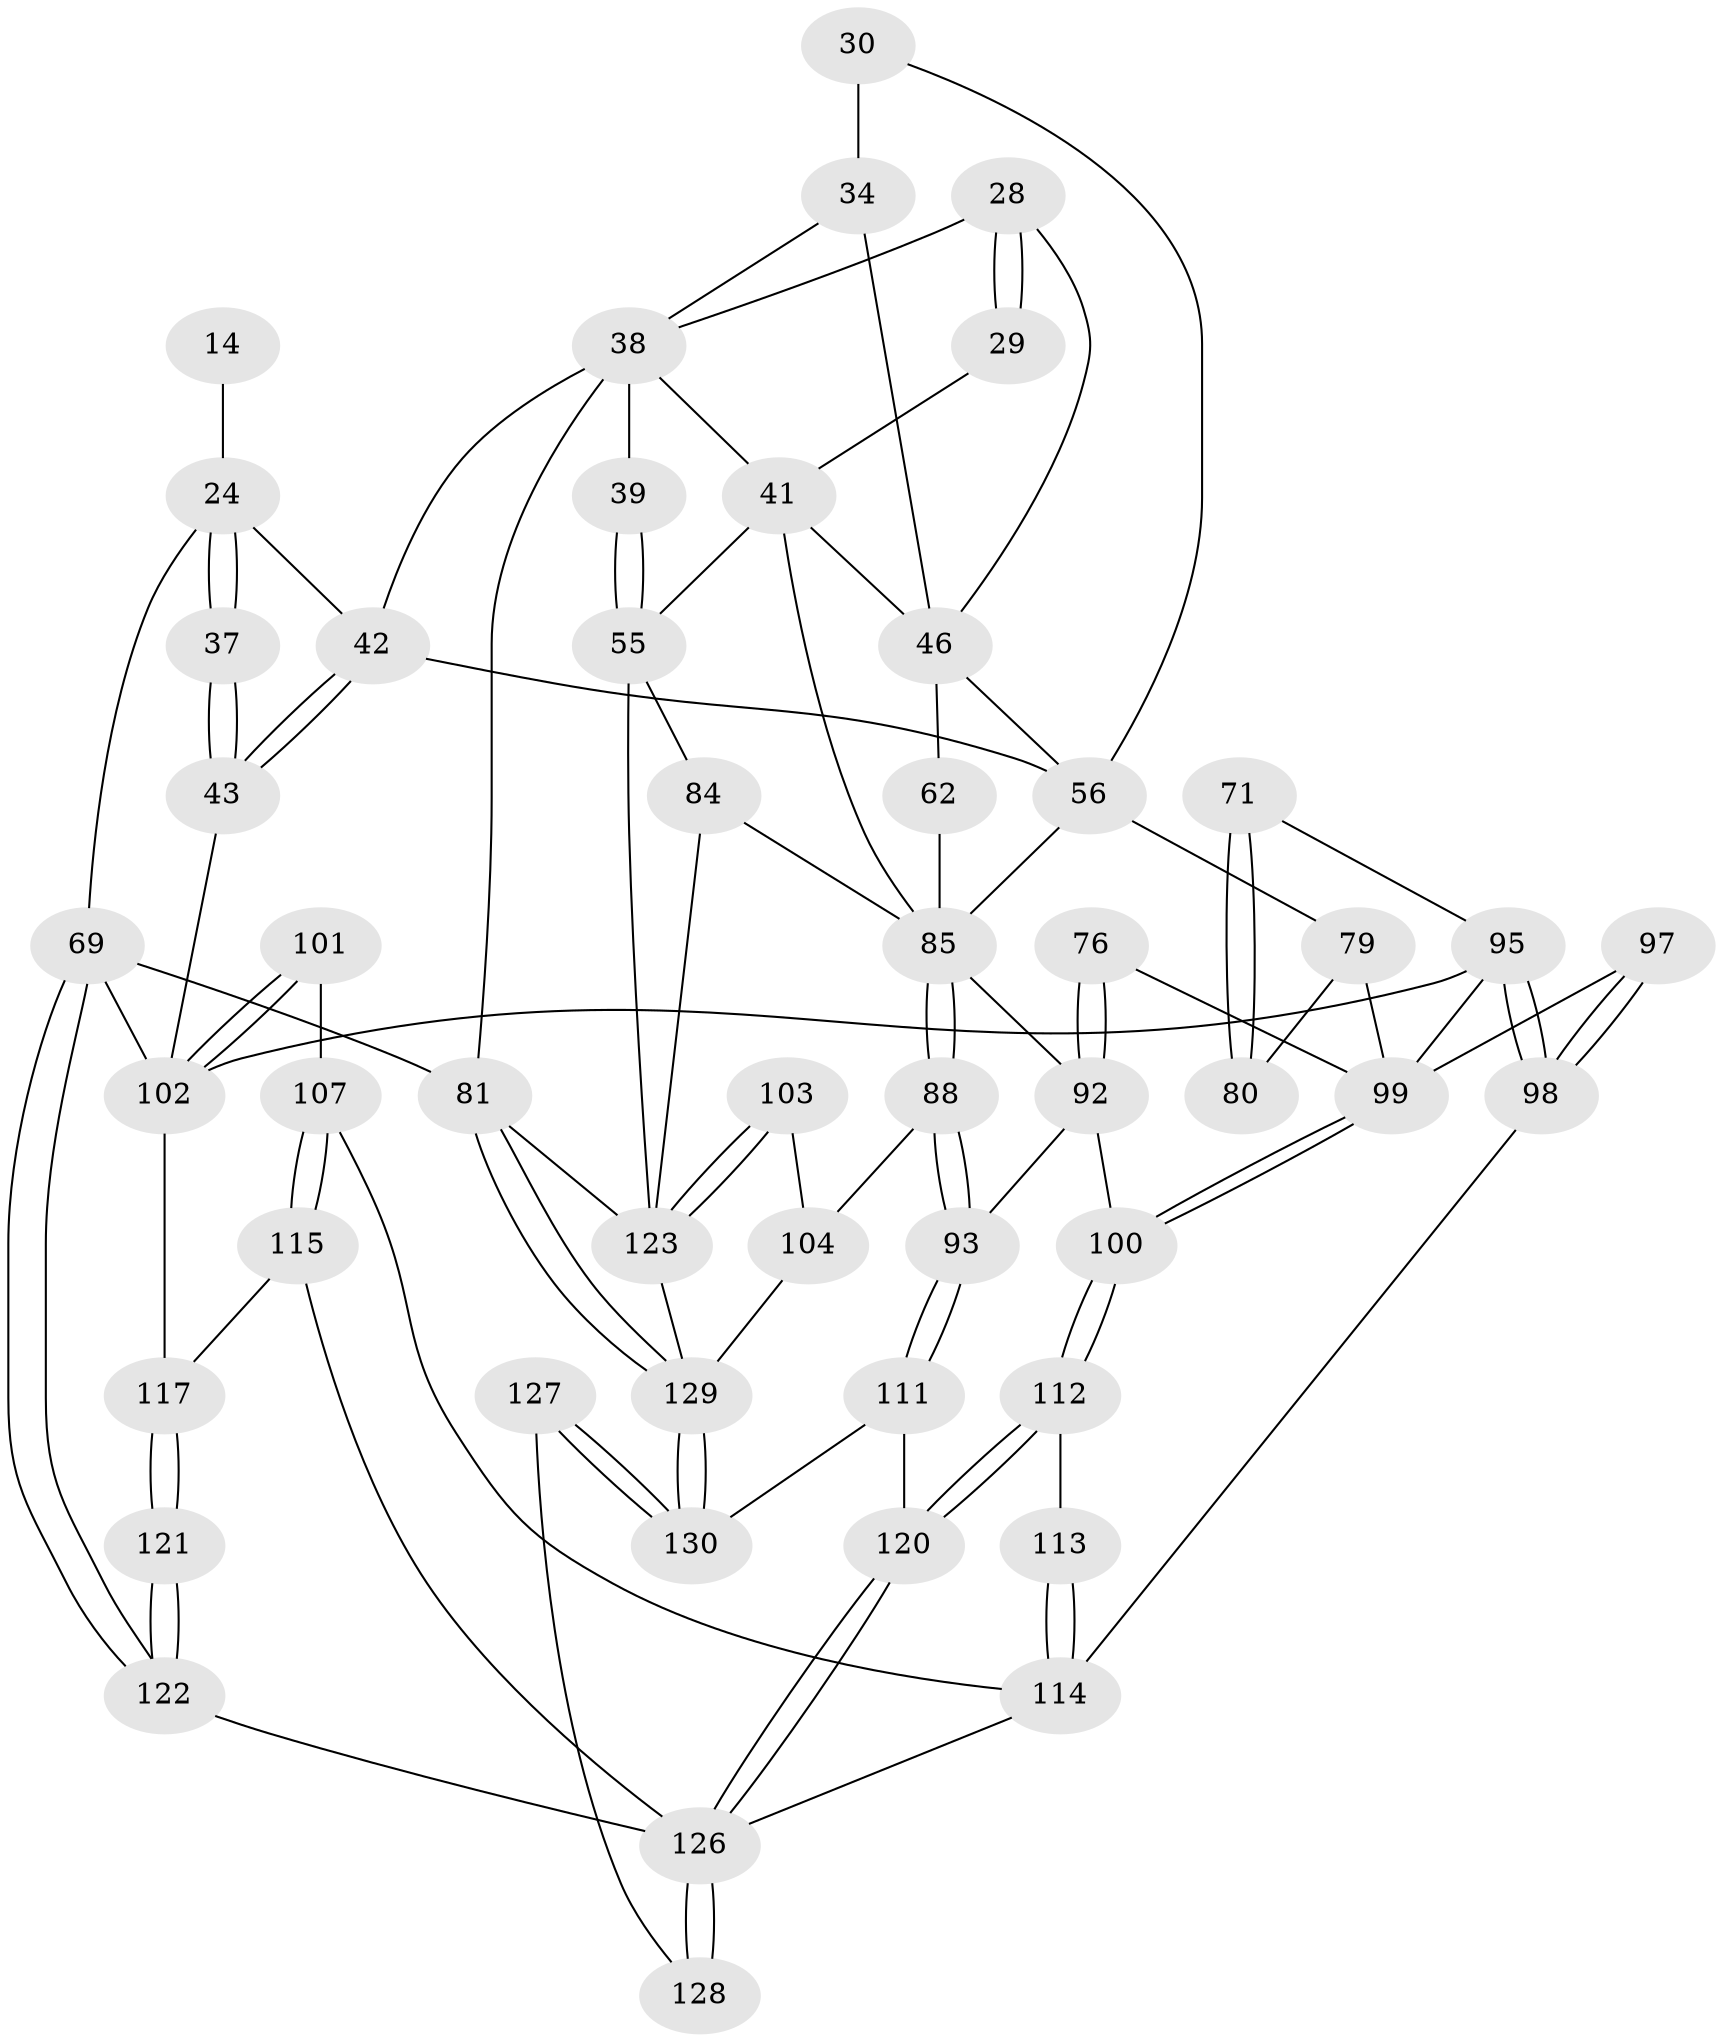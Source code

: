 // original degree distribution, {3: 0.038461538461538464, 6: 0.23076923076923078, 4: 0.2, 5: 0.5307692307692308}
// Generated by graph-tools (version 1.1) at 2025/04/03/04/25 22:04:35]
// undirected, 52 vertices, 111 edges
graph export_dot {
graph [start="1"]
  node [color=gray90,style=filled];
  14 [pos="+0.12220485788040912+5.9374765162234216e-05"];
  24 [pos="+0.13840584897648378+0.1499452934457989",super="+13+23+15"];
  28 [pos="+0.608063485328005+0",super="+17"];
  29 [pos="+0.6981023023284266+0.13675269114393304",super="+21"];
  30 [pos="+0.31029827846659935+0.22420691301936221"];
  34 [pos="+0.4907488686837541+0.21114090319406398",super="+26+25"];
  37 [pos="+0+0.15228121362285846"];
  38 [pos="+1+0.13781669779331426",super="+19"];
  39 [pos="+1+0.2459700444737401"];
  41 [pos="+0.7793345408339797+0.33764559824026097",super="+36+20+32"];
  42 [pos="+0+0.29883402084152566",super="+12+11"];
  43 [pos="+0+0.2792162311560019"];
  46 [pos="+0.537497804732369+0.3553697636876944",super="+35+33"];
  55 [pos="+1+0.39394135920460505",super="+54+50+40"];
  56 [pos="+0.37521734889049946+0.4842177309746687",super="+47+45"];
  62 [pos="+0.5392213249768226+0.4943222682374113",super="+59"];
  69 [pos="+0+1",super="+5"];
  71 [pos="+0.12550261217397862+0.5243117390724942"];
  76 [pos="+0.3643754363860624+0.6320111094592934"];
  79 [pos="+0.3223239997908708+0.5752258800430208",super="+58"];
  80 [pos="+0.2993959632385058+0.565371319994587",super="+70"];
  81 [pos="+1+1",super="+4"];
  84 [pos="+0.8504733529300526+0.5927272102320739",super="+51"];
  85 [pos="+0.5631198578639156+0.5681608146289362",super="+64+74+66"];
  88 [pos="+0.6147846517821545+0.6487955592193626",super="+87"];
  92 [pos="+0.41648046412334255+0.7455606593189116",super="+91+75"];
  93 [pos="+0.5194287107613804+0.7736342900189178"];
  95 [pos="+0.19240729789667635+0.7021790381131915",super="+90"];
  97 [pos="+0.25067063583132054+0.7107525804502373"];
  98 [pos="+0.2166628556377315+0.7294619142602451"];
  99 [pos="+0.2683011015550265+0.7140588253017293",super="+89"];
  100 [pos="+0.36808927459018514+0.7657647208788257"];
  101 [pos="+0.07852257520116984+0.7136247265246296"];
  102 [pos="+0+0.7612406068198168",super="+96"];
  103 [pos="+0.9283032742068006+0.7807984968382636"];
  104 [pos="+0.7463209208210506+0.7675029364581617"];
  107 [pos="+0.13294288264402143+0.7661673892525321"];
  111 [pos="+0.5395259347372351+0.8169327225962544"];
  112 [pos="+0.3635847011930153+0.7722164703840071"];
  113 [pos="+0.24340853776724547+0.847904782066853"];
  114 [pos="+0.2279027580329823+0.882283451278907",super="+106+105"];
  115 [pos="+0.09654390124055455+0.8483715890058369"];
  117 [pos="+0.03482747612124794+0.8222490854407251",super="+116"];
  120 [pos="+0.35523275688304895+0.8895812469673037"];
  121 [pos="+4.814737621558681e-05+0.9296001960373689"];
  122 [pos="+0+1"];
  123 [pos="+0.8528988288739832+0.8867273269164505",super="+83+94"];
  126 [pos="+0.32237846562918454+0.9867378738704853",super="+118+125"];
  127 [pos="+0.42664131243247033+1"];
  128 [pos="+0.4151501645200347+1"];
  129 [pos="+0.863875956971964+1",super="+124"];
  130 [pos="+0.7613674193837862+1",super="+109+110"];
  14 -- 24 [weight=3];
  24 -- 37 [weight=2];
  24 -- 37;
  24 -- 42 [weight=2];
  24 -- 69 [weight=2];
  28 -- 29 [weight=2];
  28 -- 29;
  28 -- 38;
  28 -- 46;
  29 -- 41 [weight=2];
  30 -- 34 [weight=2];
  30 -- 56;
  34 -- 46 [weight=2];
  34 -- 38;
  37 -- 43;
  37 -- 43;
  38 -- 39;
  38 -- 81 [weight=2];
  38 -- 41;
  38 -- 42;
  39 -- 55 [weight=2];
  39 -- 55;
  41 -- 55;
  41 -- 46;
  41 -- 85;
  42 -- 43;
  42 -- 43;
  42 -- 56 [weight=2];
  43 -- 102;
  46 -- 62;
  46 -- 56;
  55 -- 84 [weight=2];
  55 -- 123;
  56 -- 79 [weight=2];
  56 -- 85;
  62 -- 85 [weight=4];
  69 -- 122;
  69 -- 122;
  69 -- 81 [weight=2];
  69 -- 102;
  71 -- 80 [weight=2];
  71 -- 80;
  71 -- 95;
  76 -- 92 [weight=2];
  76 -- 92;
  76 -- 99;
  79 -- 80 [weight=2];
  79 -- 99;
  81 -- 129;
  81 -- 129;
  81 -- 123;
  84 -- 123;
  84 -- 85;
  85 -- 88 [weight=2];
  85 -- 88;
  85 -- 92 [weight=2];
  88 -- 93;
  88 -- 93;
  88 -- 104;
  92 -- 100;
  92 -- 93;
  93 -- 111;
  93 -- 111;
  95 -- 98;
  95 -- 98;
  95 -- 102 [weight=2];
  95 -- 99;
  97 -- 98;
  97 -- 98;
  97 -- 99 [weight=2];
  98 -- 114;
  99 -- 100;
  99 -- 100;
  100 -- 112;
  100 -- 112;
  101 -- 102 [weight=2];
  101 -- 102;
  101 -- 107;
  102 -- 117;
  103 -- 104;
  103 -- 123 [weight=2];
  103 -- 123;
  104 -- 129;
  107 -- 115;
  107 -- 115;
  107 -- 114;
  111 -- 120;
  111 -- 130;
  112 -- 113;
  112 -- 120;
  112 -- 120;
  113 -- 114 [weight=2];
  113 -- 114;
  114 -- 126;
  115 -- 117;
  115 -- 126;
  117 -- 121 [weight=2];
  117 -- 121;
  120 -- 126;
  120 -- 126;
  121 -- 122;
  121 -- 122;
  122 -- 126;
  123 -- 129;
  126 -- 128 [weight=2];
  126 -- 128;
  127 -- 128;
  127 -- 130 [weight=2];
  127 -- 130;
  129 -- 130 [weight=2];
  129 -- 130;
}
